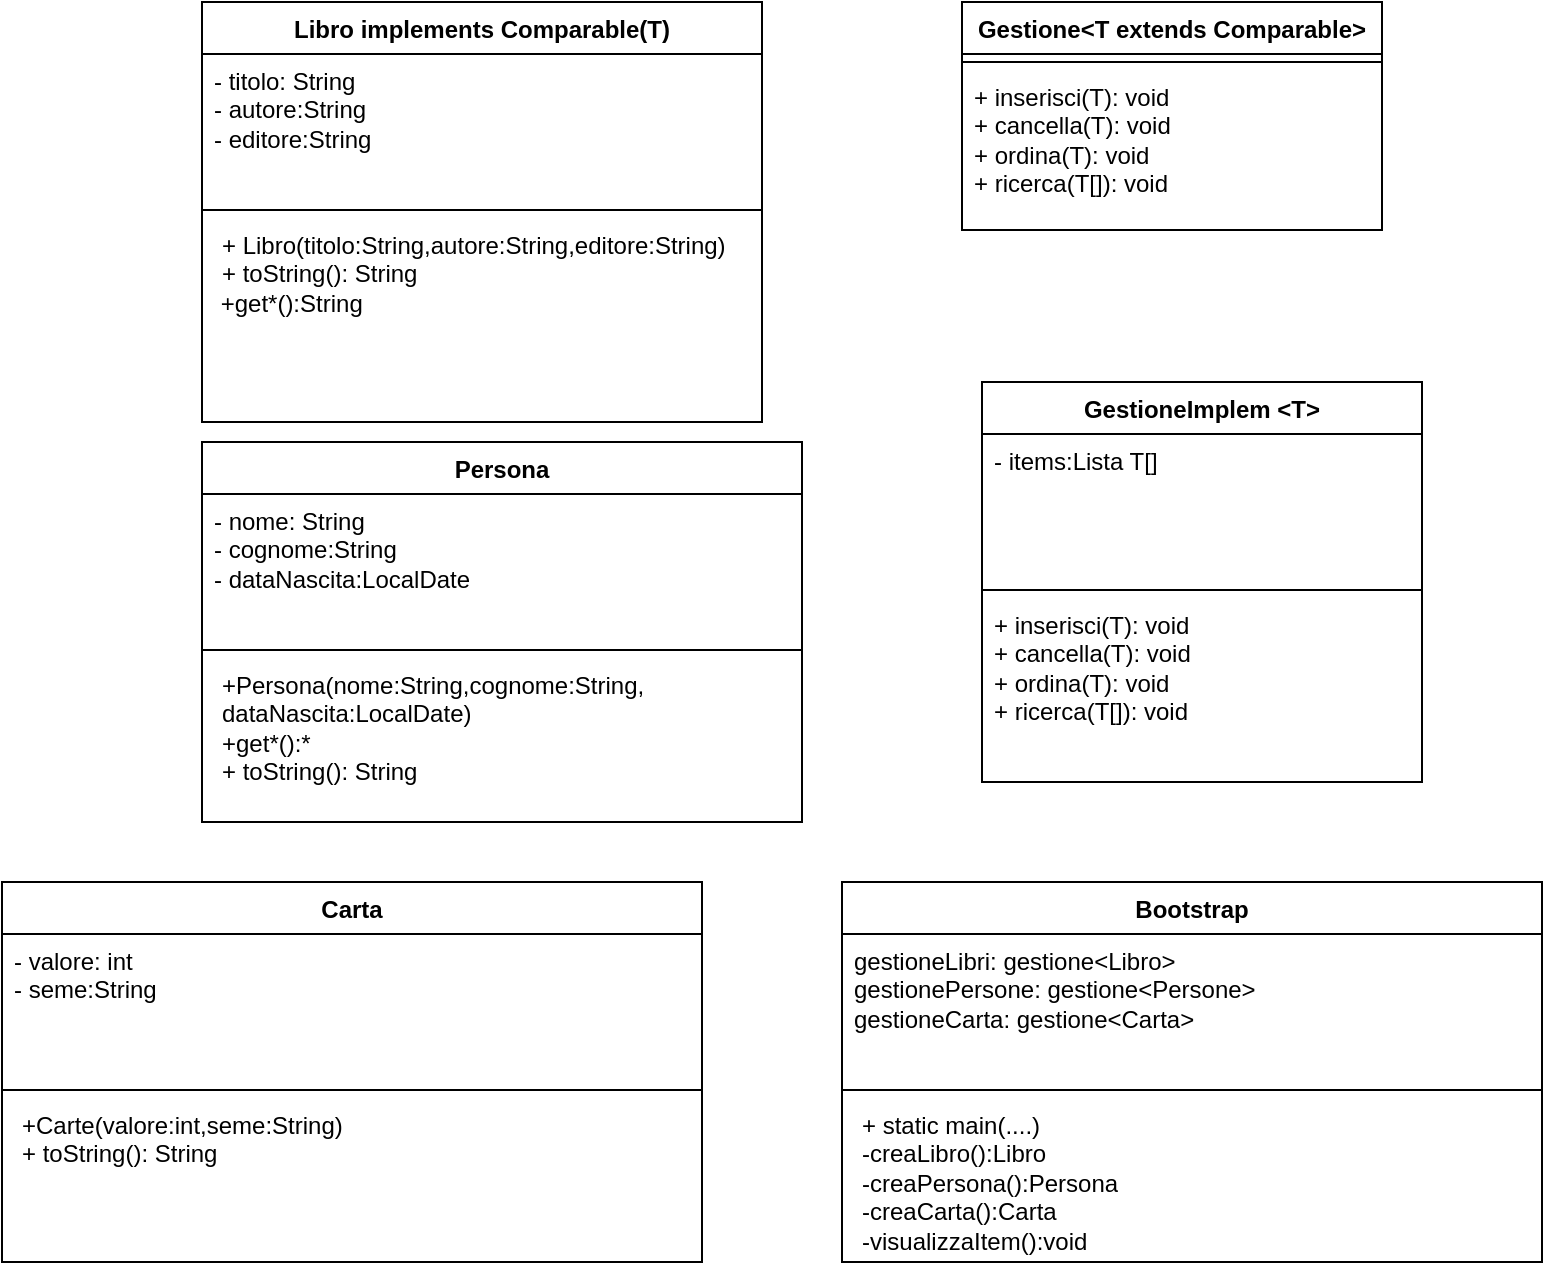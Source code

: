<mxfile version="21.2.9" type="google">
  <diagram name="Pagina-1" id="rHE4AhkbWZYaESagKAF_">
    <mxGraphModel grid="1" page="1" gridSize="10" guides="1" tooltips="1" connect="1" arrows="1" fold="1" pageScale="1" pageWidth="827" pageHeight="1169" math="0" shadow="0">
      <root>
        <mxCell id="0" />
        <mxCell id="1" parent="0" />
        <mxCell id="zyUJg0uRH5EwXGAba9ed-2" value="Libro implements Comparable(T)" style="swimlane;fontStyle=1;align=center;verticalAlign=top;childLayout=stackLayout;horizontal=1;startSize=26;horizontalStack=0;resizeParent=1;resizeParentMax=0;resizeLast=0;collapsible=1;marginBottom=0;whiteSpace=wrap;html=1;" vertex="1" parent="1">
          <mxGeometry x="120" y="40" width="280" height="210" as="geometry" />
        </mxCell>
        <mxCell id="zyUJg0uRH5EwXGAba9ed-3" value="&lt;div&gt;- titolo: String&lt;/div&gt;&lt;div&gt;- autore:String&lt;/div&gt;&lt;div&gt;- editore:String&lt;br&gt;&lt;/div&gt;" style="text;strokeColor=none;fillColor=none;align=left;verticalAlign=top;spacingLeft=4;spacingRight=4;overflow=hidden;rotatable=0;points=[[0,0.5],[1,0.5]];portConstraint=eastwest;whiteSpace=wrap;html=1;" vertex="1" parent="zyUJg0uRH5EwXGAba9ed-2">
          <mxGeometry y="26" width="280" height="74" as="geometry" />
        </mxCell>
        <mxCell id="zyUJg0uRH5EwXGAba9ed-4" value="" style="line;strokeWidth=1;fillColor=none;align=left;verticalAlign=middle;spacingTop=-1;spacingLeft=3;spacingRight=3;rotatable=0;labelPosition=right;points=[];portConstraint=eastwest;strokeColor=inherit;" vertex="1" parent="zyUJg0uRH5EwXGAba9ed-2">
          <mxGeometry y="100" width="280" height="8" as="geometry" />
        </mxCell>
        <mxCell id="zyUJg0uRH5EwXGAba9ed-5" value="&lt;p style=&quot;border-color: var(--border-color); margin: 0px 0px 0px 4px;&quot;&gt;+ Libro(titolo:String,autore:String,editore:String)&lt;/p&gt;&lt;p style=&quot;border-color: var(--border-color); margin: 0px 0px 0px 4px;&quot;&gt;+ toString(): String&lt;/p&gt;&lt;div&gt;&amp;nbsp;+get*():String&lt;br&gt;&lt;/div&gt;" style="text;strokeColor=none;fillColor=none;align=left;verticalAlign=top;spacingLeft=4;spacingRight=4;overflow=hidden;rotatable=0;points=[[0,0.5],[1,0.5]];portConstraint=eastwest;whiteSpace=wrap;html=1;" vertex="1" parent="zyUJg0uRH5EwXGAba9ed-2">
          <mxGeometry y="108" width="280" height="102" as="geometry" />
        </mxCell>
        <mxCell id="zyUJg0uRH5EwXGAba9ed-6" value="Persona" style="swimlane;fontStyle=1;align=center;verticalAlign=top;childLayout=stackLayout;horizontal=1;startSize=26;horizontalStack=0;resizeParent=1;resizeParentMax=0;resizeLast=0;collapsible=1;marginBottom=0;whiteSpace=wrap;html=1;" vertex="1" parent="1">
          <mxGeometry x="120" y="260" width="300" height="190" as="geometry" />
        </mxCell>
        <mxCell id="zyUJg0uRH5EwXGAba9ed-7" value="&lt;div&gt;- nome: String&lt;/div&gt;&lt;div&gt;- cognome:String&lt;/div&gt;&lt;div&gt;- dataNascita:LocalDate&lt;br&gt;&lt;/div&gt;" style="text;strokeColor=none;fillColor=none;align=left;verticalAlign=top;spacingLeft=4;spacingRight=4;overflow=hidden;rotatable=0;points=[[0,0.5],[1,0.5]];portConstraint=eastwest;whiteSpace=wrap;html=1;" vertex="1" parent="zyUJg0uRH5EwXGAba9ed-6">
          <mxGeometry y="26" width="300" height="74" as="geometry" />
        </mxCell>
        <mxCell id="zyUJg0uRH5EwXGAba9ed-8" value="" style="line;strokeWidth=1;fillColor=none;align=left;verticalAlign=middle;spacingTop=-1;spacingLeft=3;spacingRight=3;rotatable=0;labelPosition=right;points=[];portConstraint=eastwest;strokeColor=inherit;" vertex="1" parent="zyUJg0uRH5EwXGAba9ed-6">
          <mxGeometry y="100" width="300" height="8" as="geometry" />
        </mxCell>
        <mxCell id="zyUJg0uRH5EwXGAba9ed-9" value="&lt;p style=&quot;border-color: var(--border-color); margin: 0px 0px 0px 4px;&quot;&gt;+Persona(nome:String,cognome:String,&lt;/p&gt;&lt;p style=&quot;border-color: var(--border-color); margin: 0px 0px 0px 4px;&quot;&gt;dataNascita:LocalDate)&lt;/p&gt;&lt;p style=&quot;border-color: var(--border-color); margin: 0px 0px 0px 4px;&quot;&gt;+get*():*&lt;br&gt;&lt;/p&gt;&lt;p style=&quot;border-color: var(--border-color); margin: 0px 0px 0px 4px;&quot;&gt;+ toString(): String&lt;/p&gt;" style="text;strokeColor=none;fillColor=none;align=left;verticalAlign=top;spacingLeft=4;spacingRight=4;overflow=hidden;rotatable=0;points=[[0,0.5],[1,0.5]];portConstraint=eastwest;whiteSpace=wrap;html=1;" vertex="1" parent="zyUJg0uRH5EwXGAba9ed-6">
          <mxGeometry y="108" width="300" height="82" as="geometry" />
        </mxCell>
        <mxCell id="zyUJg0uRH5EwXGAba9ed-10" value="Carta" style="swimlane;fontStyle=1;align=center;verticalAlign=top;childLayout=stackLayout;horizontal=1;startSize=26;horizontalStack=0;resizeParent=1;resizeParentMax=0;resizeLast=0;collapsible=1;marginBottom=0;whiteSpace=wrap;html=1;" vertex="1" parent="1">
          <mxGeometry x="20" y="480" width="350" height="190" as="geometry" />
        </mxCell>
        <mxCell id="zyUJg0uRH5EwXGAba9ed-11" value="&lt;div&gt;- valore: int&lt;/div&gt;&lt;div&gt;- seme:String&lt;/div&gt;" style="text;strokeColor=none;fillColor=none;align=left;verticalAlign=top;spacingLeft=4;spacingRight=4;overflow=hidden;rotatable=0;points=[[0,0.5],[1,0.5]];portConstraint=eastwest;whiteSpace=wrap;html=1;" vertex="1" parent="zyUJg0uRH5EwXGAba9ed-10">
          <mxGeometry y="26" width="350" height="74" as="geometry" />
        </mxCell>
        <mxCell id="zyUJg0uRH5EwXGAba9ed-12" value="" style="line;strokeWidth=1;fillColor=none;align=left;verticalAlign=middle;spacingTop=-1;spacingLeft=3;spacingRight=3;rotatable=0;labelPosition=right;points=[];portConstraint=eastwest;strokeColor=inherit;" vertex="1" parent="zyUJg0uRH5EwXGAba9ed-10">
          <mxGeometry y="100" width="350" height="8" as="geometry" />
        </mxCell>
        <mxCell id="zyUJg0uRH5EwXGAba9ed-13" value="&lt;p style=&quot;border-color: var(--border-color); margin: 0px 0px 0px 4px;&quot;&gt;+Carte(valore:int,seme:String)&lt;/p&gt;&lt;p style=&quot;border-color: var(--border-color); margin: 0px 0px 0px 4px;&quot;&gt;+ toString(): String&lt;/p&gt;" style="text;strokeColor=none;fillColor=none;align=left;verticalAlign=top;spacingLeft=4;spacingRight=4;overflow=hidden;rotatable=0;points=[[0,0.5],[1,0.5]];portConstraint=eastwest;whiteSpace=wrap;html=1;" vertex="1" parent="zyUJg0uRH5EwXGAba9ed-10">
          <mxGeometry y="108" width="350" height="82" as="geometry" />
        </mxCell>
        <mxCell id="zyUJg0uRH5EwXGAba9ed-18" value="Gestione&amp;lt;T extends Comparable&amp;gt;" style="swimlane;fontStyle=1;align=center;verticalAlign=top;childLayout=stackLayout;horizontal=1;startSize=26;horizontalStack=0;resizeParent=1;resizeParentMax=0;resizeLast=0;collapsible=1;marginBottom=0;whiteSpace=wrap;html=1;" vertex="1" parent="1">
          <mxGeometry x="500" y="40" width="210" height="114" as="geometry" />
        </mxCell>
        <mxCell id="zyUJg0uRH5EwXGAba9ed-20" value="" style="line;strokeWidth=1;fillColor=none;align=left;verticalAlign=middle;spacingTop=-1;spacingLeft=3;spacingRight=3;rotatable=0;labelPosition=right;points=[];portConstraint=eastwest;strokeColor=inherit;" vertex="1" parent="zyUJg0uRH5EwXGAba9ed-18">
          <mxGeometry y="26" width="210" height="8" as="geometry" />
        </mxCell>
        <mxCell id="zyUJg0uRH5EwXGAba9ed-21" value="&lt;div&gt;+ inserisci(T): void&lt;/div&gt;&lt;div&gt;+ cancella(T): void&lt;/div&gt;&lt;div&gt;+ ordina(T): void&lt;/div&gt;&lt;div&gt;+ ricerca(T[]): void&lt;/div&gt;" style="text;strokeColor=none;fillColor=none;align=left;verticalAlign=top;spacingLeft=4;spacingRight=4;overflow=hidden;rotatable=0;points=[[0,0.5],[1,0.5]];portConstraint=eastwest;whiteSpace=wrap;html=1;" vertex="1" parent="zyUJg0uRH5EwXGAba9ed-18">
          <mxGeometry y="34" width="210" height="80" as="geometry" />
        </mxCell>
        <mxCell id="zyUJg0uRH5EwXGAba9ed-22" value="GestioneImplem &amp;lt;T&amp;gt; " style="swimlane;fontStyle=1;align=center;verticalAlign=top;childLayout=stackLayout;horizontal=1;startSize=26;horizontalStack=0;resizeParent=1;resizeParentMax=0;resizeLast=0;collapsible=1;marginBottom=0;whiteSpace=wrap;html=1;" vertex="1" parent="1">
          <mxGeometry x="510" y="230" width="220" height="200" as="geometry" />
        </mxCell>
        <mxCell id="zyUJg0uRH5EwXGAba9ed-23" value="&lt;div&gt;- items:Lista T[]&lt;/div&gt;" style="text;strokeColor=none;fillColor=none;align=left;verticalAlign=top;spacingLeft=4;spacingRight=4;overflow=hidden;rotatable=0;points=[[0,0.5],[1,0.5]];portConstraint=eastwest;whiteSpace=wrap;html=1;" vertex="1" parent="zyUJg0uRH5EwXGAba9ed-22">
          <mxGeometry y="26" width="220" height="74" as="geometry" />
        </mxCell>
        <mxCell id="zyUJg0uRH5EwXGAba9ed-24" value="" style="line;strokeWidth=1;fillColor=none;align=left;verticalAlign=middle;spacingTop=-1;spacingLeft=3;spacingRight=3;rotatable=0;labelPosition=right;points=[];portConstraint=eastwest;strokeColor=inherit;" vertex="1" parent="zyUJg0uRH5EwXGAba9ed-22">
          <mxGeometry y="100" width="220" height="8" as="geometry" />
        </mxCell>
        <mxCell id="zyUJg0uRH5EwXGAba9ed-25" value="&lt;div&gt;+ inserisci(T): void&lt;/div&gt;&lt;div&gt;+ cancella(T): void&lt;/div&gt;&lt;div&gt;+ ordina(T): void&lt;/div&gt;&lt;div&gt;+ ricerca(T[]): void&lt;/div&gt;" style="text;strokeColor=none;fillColor=none;align=left;verticalAlign=top;spacingLeft=4;spacingRight=4;overflow=hidden;rotatable=0;points=[[0,0.5],[1,0.5]];portConstraint=eastwest;whiteSpace=wrap;html=1;" vertex="1" parent="zyUJg0uRH5EwXGAba9ed-22">
          <mxGeometry y="108" width="220" height="92" as="geometry" />
        </mxCell>
        <mxCell id="A8I-VBR6i6BRgt-1qSLQ-1" value="Bootstrap" style="swimlane;fontStyle=1;align=center;verticalAlign=top;childLayout=stackLayout;horizontal=1;startSize=26;horizontalStack=0;resizeParent=1;resizeParentMax=0;resizeLast=0;collapsible=1;marginBottom=0;whiteSpace=wrap;html=1;" vertex="1" parent="1">
          <mxGeometry x="440" y="480" width="350" height="190" as="geometry" />
        </mxCell>
        <mxCell id="A8I-VBR6i6BRgt-1qSLQ-2" value="&lt;div&gt;gestioneLibri: gestione&amp;lt;Libro&amp;gt;&lt;/div&gt;&lt;div&gt;gestionePersone: gestione&amp;lt;Persone&amp;gt;&lt;/div&gt;&lt;div&gt;gestioneCarta: gestione&amp;lt;Carta&amp;gt;&lt;/div&gt;&lt;div&gt;&lt;br&gt;&lt;/div&gt;" style="text;strokeColor=none;fillColor=none;align=left;verticalAlign=top;spacingLeft=4;spacingRight=4;overflow=hidden;rotatable=0;points=[[0,0.5],[1,0.5]];portConstraint=eastwest;whiteSpace=wrap;html=1;" vertex="1" parent="A8I-VBR6i6BRgt-1qSLQ-1">
          <mxGeometry y="26" width="350" height="74" as="geometry" />
        </mxCell>
        <mxCell id="A8I-VBR6i6BRgt-1qSLQ-3" value="" style="line;strokeWidth=1;fillColor=none;align=left;verticalAlign=middle;spacingTop=-1;spacingLeft=3;spacingRight=3;rotatable=0;labelPosition=right;points=[];portConstraint=eastwest;strokeColor=inherit;" vertex="1" parent="A8I-VBR6i6BRgt-1qSLQ-1">
          <mxGeometry y="100" width="350" height="8" as="geometry" />
        </mxCell>
        <mxCell id="A8I-VBR6i6BRgt-1qSLQ-4" value="&lt;p style=&quot;border-color: var(--border-color); margin: 0px 0px 0px 4px;&quot;&gt;+ static main(....)&lt;/p&gt;&lt;p style=&quot;border-color: var(--border-color); margin: 0px 0px 0px 4px;&quot;&gt;-creaLibro():Libro&lt;br&gt;&lt;/p&gt;&lt;p style=&quot;border-color: var(--border-color); margin: 0px 0px 0px 4px;&quot;&gt;-creaPersona():Persona&lt;/p&gt;&lt;p style=&quot;border-color: var(--border-color); margin: 0px 0px 0px 4px;&quot;&gt;-creaCarta():Carta&lt;/p&gt;&lt;p style=&quot;border-color: var(--border-color); margin: 0px 0px 0px 4px;&quot;&gt;-visualizzaItem():void&lt;br&gt;&lt;/p&gt;" style="text;strokeColor=none;fillColor=none;align=left;verticalAlign=top;spacingLeft=4;spacingRight=4;overflow=hidden;rotatable=0;points=[[0,0.5],[1,0.5]];portConstraint=eastwest;whiteSpace=wrap;html=1;" vertex="1" parent="A8I-VBR6i6BRgt-1qSLQ-1">
          <mxGeometry y="108" width="350" height="82" as="geometry" />
        </mxCell>
      </root>
    </mxGraphModel>
  </diagram>
</mxfile>
